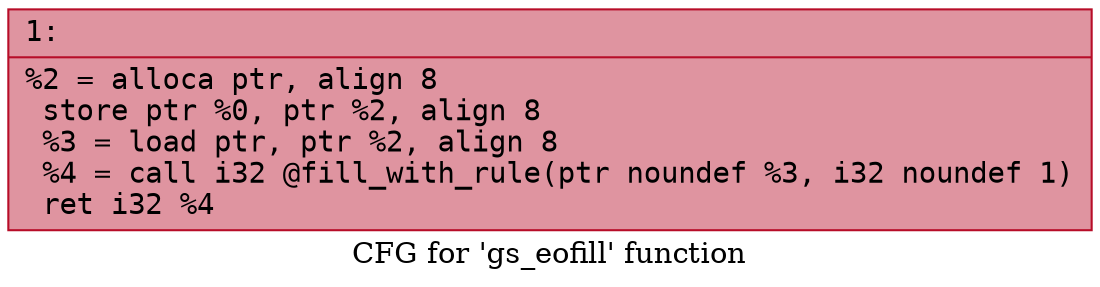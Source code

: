 digraph "CFG for 'gs_eofill' function" {
	label="CFG for 'gs_eofill' function";

	Node0x600001916800 [shape=record,color="#b70d28ff", style=filled, fillcolor="#b70d2870" fontname="Courier",label="{1:\l|  %2 = alloca ptr, align 8\l  store ptr %0, ptr %2, align 8\l  %3 = load ptr, ptr %2, align 8\l  %4 = call i32 @fill_with_rule(ptr noundef %3, i32 noundef 1)\l  ret i32 %4\l}"];
}
